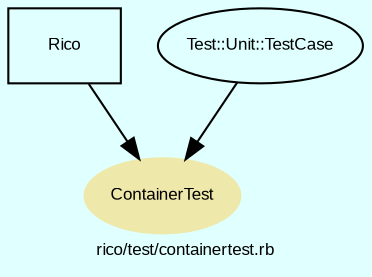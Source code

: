 digraph TopLevel {
    compound = true
    bgcolor = lightcyan1
    fontname = Arial
    fontsize = 8
    label = "rico/test/containertest.rb"
    node [
        fontname = Arial,
        fontsize = 8,
        color = black
    ]

    ContainerTest [
        fontcolor = black,
        URL = "classes/ContainerTest.html",
        shape = ellipse,
        color = palegoldenrod,
        style = filled,
        label = "ContainerTest"
    ]

    Rico [
        URL = "classes/Rico.html",
        shape = box,
        label = "Rico"
    ]

    Rico -> ContainerTest [

    ]

    Test__Unit__TestCase [
        URL = "classes/Test/Unit/TestCase.html",
        label = "Test::Unit::TestCase"
    ]

    Test__Unit__TestCase -> ContainerTest [

    ]

}

